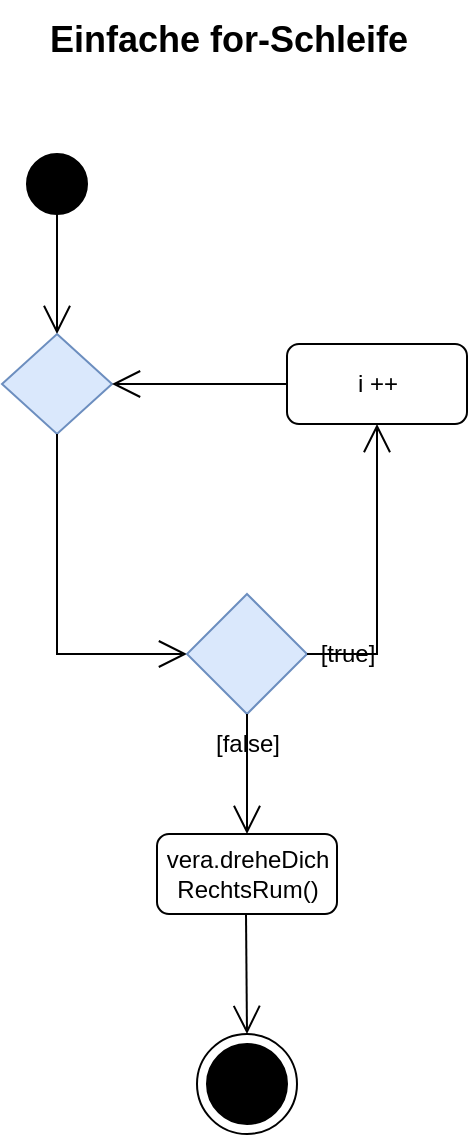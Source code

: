 <mxfile version="26.0.5">
  <diagram name="Seite-1" id="B0YI41_dNEJYb-Yr5A8I">
    <mxGraphModel dx="1224" dy="694" grid="1" gridSize="10" guides="1" tooltips="1" connect="1" arrows="1" fold="1" page="1" pageScale="1" pageWidth="827" pageHeight="1169" math="0" shadow="0">
      <root>
        <mxCell id="0" />
        <mxCell id="1" parent="0" />
        <mxCell id="b0nGbMxbhNJSgptDqxXZ-1" value="" style="ellipse;whiteSpace=wrap;html=1;aspect=fixed;fillColor=#000000;" vertex="1" parent="1">
          <mxGeometry x="112.5" y="130" width="30" height="30" as="geometry" />
        </mxCell>
        <mxCell id="b0nGbMxbhNJSgptDqxXZ-2" value="" style="endArrow=open;endFill=1;endSize=12;html=1;rounded=0;exitX=0.5;exitY=1;exitDx=0;exitDy=0;" edge="1" parent="1" source="b0nGbMxbhNJSgptDqxXZ-1">
          <mxGeometry width="160" relative="1" as="geometry">
            <mxPoint x="122.5" y="320" as="sourcePoint" />
            <mxPoint x="127.5" y="220" as="targetPoint" />
          </mxGeometry>
        </mxCell>
        <mxCell id="b0nGbMxbhNJSgptDqxXZ-3" value="" style="rhombus;whiteSpace=wrap;html=1;fillColor=#dae8fc;strokeColor=#6c8ebf;" vertex="1" parent="1">
          <mxGeometry x="100" y="220" width="55" height="50" as="geometry" />
        </mxCell>
        <mxCell id="b0nGbMxbhNJSgptDqxXZ-4" value="" style="endArrow=open;endFill=1;endSize=12;html=1;rounded=0;entryX=1;entryY=0.5;entryDx=0;entryDy=0;exitX=0;exitY=0.5;exitDx=0;exitDy=0;" edge="1" parent="1" source="b0nGbMxbhNJSgptDqxXZ-5" target="b0nGbMxbhNJSgptDqxXZ-3">
          <mxGeometry width="160" relative="1" as="geometry">
            <mxPoint x="302.5" y="260" as="sourcePoint" />
            <mxPoint x="222.5" y="270" as="targetPoint" />
          </mxGeometry>
        </mxCell>
        <mxCell id="b0nGbMxbhNJSgptDqxXZ-5" value="i ++" style="rounded=1;whiteSpace=wrap;html=1;" vertex="1" parent="1">
          <mxGeometry x="242.5" y="225" width="90" height="40" as="geometry" />
        </mxCell>
        <mxCell id="b0nGbMxbhNJSgptDqxXZ-6" value="" style="endArrow=open;endFill=1;endSize=12;html=1;rounded=0;exitX=0.5;exitY=1;exitDx=0;exitDy=0;entryX=0;entryY=0.5;entryDx=0;entryDy=0;" edge="1" parent="1" source="b0nGbMxbhNJSgptDqxXZ-3" target="b0nGbMxbhNJSgptDqxXZ-7">
          <mxGeometry width="160" relative="1" as="geometry">
            <mxPoint x="287.5" y="420" as="sourcePoint" />
            <mxPoint x="232.5" y="400" as="targetPoint" />
            <Array as="points">
              <mxPoint x="127.5" y="380" />
            </Array>
          </mxGeometry>
        </mxCell>
        <mxCell id="b0nGbMxbhNJSgptDqxXZ-7" value="" style="rhombus;whiteSpace=wrap;html=1;fillColor=#dae8fc;strokeColor=#6c8ebf;" vertex="1" parent="1">
          <mxGeometry x="192.5" y="350" width="60" height="60" as="geometry" />
        </mxCell>
        <mxCell id="b0nGbMxbhNJSgptDqxXZ-9" value="" style="endArrow=open;endFill=1;endSize=12;html=1;rounded=0;entryX=0.5;entryY=1;entryDx=0;entryDy=0;exitX=1;exitY=0.5;exitDx=0;exitDy=0;" edge="1" parent="1" source="b0nGbMxbhNJSgptDqxXZ-7" target="b0nGbMxbhNJSgptDqxXZ-5">
          <mxGeometry width="160" relative="1" as="geometry">
            <mxPoint x="477.5" y="310" as="sourcePoint" />
            <mxPoint x="342.5" y="310" as="targetPoint" />
            <Array as="points">
              <mxPoint x="287.5" y="380" />
            </Array>
          </mxGeometry>
        </mxCell>
        <mxCell id="b0nGbMxbhNJSgptDqxXZ-10" value="" style="endArrow=open;endFill=1;endSize=12;html=1;rounded=0;exitX=0.5;exitY=1;exitDx=0;exitDy=0;" edge="1" parent="1" source="b0nGbMxbhNJSgptDqxXZ-7" target="b0nGbMxbhNJSgptDqxXZ-11">
          <mxGeometry width="160" relative="1" as="geometry">
            <mxPoint x="312.5" y="580" as="sourcePoint" />
            <mxPoint x="272.5" y="560" as="targetPoint" />
          </mxGeometry>
        </mxCell>
        <mxCell id="b0nGbMxbhNJSgptDqxXZ-11" value="vera.dreheDich&lt;div&gt;RechtsRum()&lt;/div&gt;" style="rounded=1;whiteSpace=wrap;html=1;" vertex="1" parent="1">
          <mxGeometry x="177.5" y="470" width="90" height="40" as="geometry" />
        </mxCell>
        <mxCell id="b0nGbMxbhNJSgptDqxXZ-12" value="" style="endArrow=open;endFill=1;endSize=12;html=1;rounded=0;exitX=0.5;exitY=1;exitDx=0;exitDy=0;" edge="1" parent="1">
          <mxGeometry width="160" relative="1" as="geometry">
            <mxPoint x="222" y="510" as="sourcePoint" />
            <mxPoint x="222.5" y="570" as="targetPoint" />
          </mxGeometry>
        </mxCell>
        <mxCell id="b0nGbMxbhNJSgptDqxXZ-13" value="" style="ellipse;whiteSpace=wrap;html=1;aspect=fixed;fillColor=#000000;" vertex="1" parent="1">
          <mxGeometry x="202.5" y="575" width="40" height="40" as="geometry" />
        </mxCell>
        <mxCell id="b0nGbMxbhNJSgptDqxXZ-14" value="" style="ellipse;whiteSpace=wrap;html=1;aspect=fixed;fillColor=none;" vertex="1" parent="1">
          <mxGeometry x="197.5" y="570" width="50" height="50" as="geometry" />
        </mxCell>
        <mxCell id="b0nGbMxbhNJSgptDqxXZ-15" value="[true]" style="text;html=1;align=center;verticalAlign=middle;whiteSpace=wrap;rounded=0;" vertex="1" parent="1">
          <mxGeometry x="242.5" y="365" width="60" height="30" as="geometry" />
        </mxCell>
        <mxCell id="b0nGbMxbhNJSgptDqxXZ-16" value="[false]" style="text;html=1;align=center;verticalAlign=middle;whiteSpace=wrap;rounded=0;" vertex="1" parent="1">
          <mxGeometry x="192.5" y="410" width="60" height="30" as="geometry" />
        </mxCell>
        <mxCell id="b0nGbMxbhNJSgptDqxXZ-17" value="&lt;b&gt;&lt;font style=&quot;font-size: 18px;&quot;&gt;Einfache for-Schleife&lt;/font&gt;&lt;/b&gt;" style="text;html=1;align=center;verticalAlign=middle;resizable=0;points=[];autosize=1;strokeColor=none;fillColor=none;" vertex="1" parent="1">
          <mxGeometry x="112.5" y="53" width="200" height="40" as="geometry" />
        </mxCell>
      </root>
    </mxGraphModel>
  </diagram>
</mxfile>
